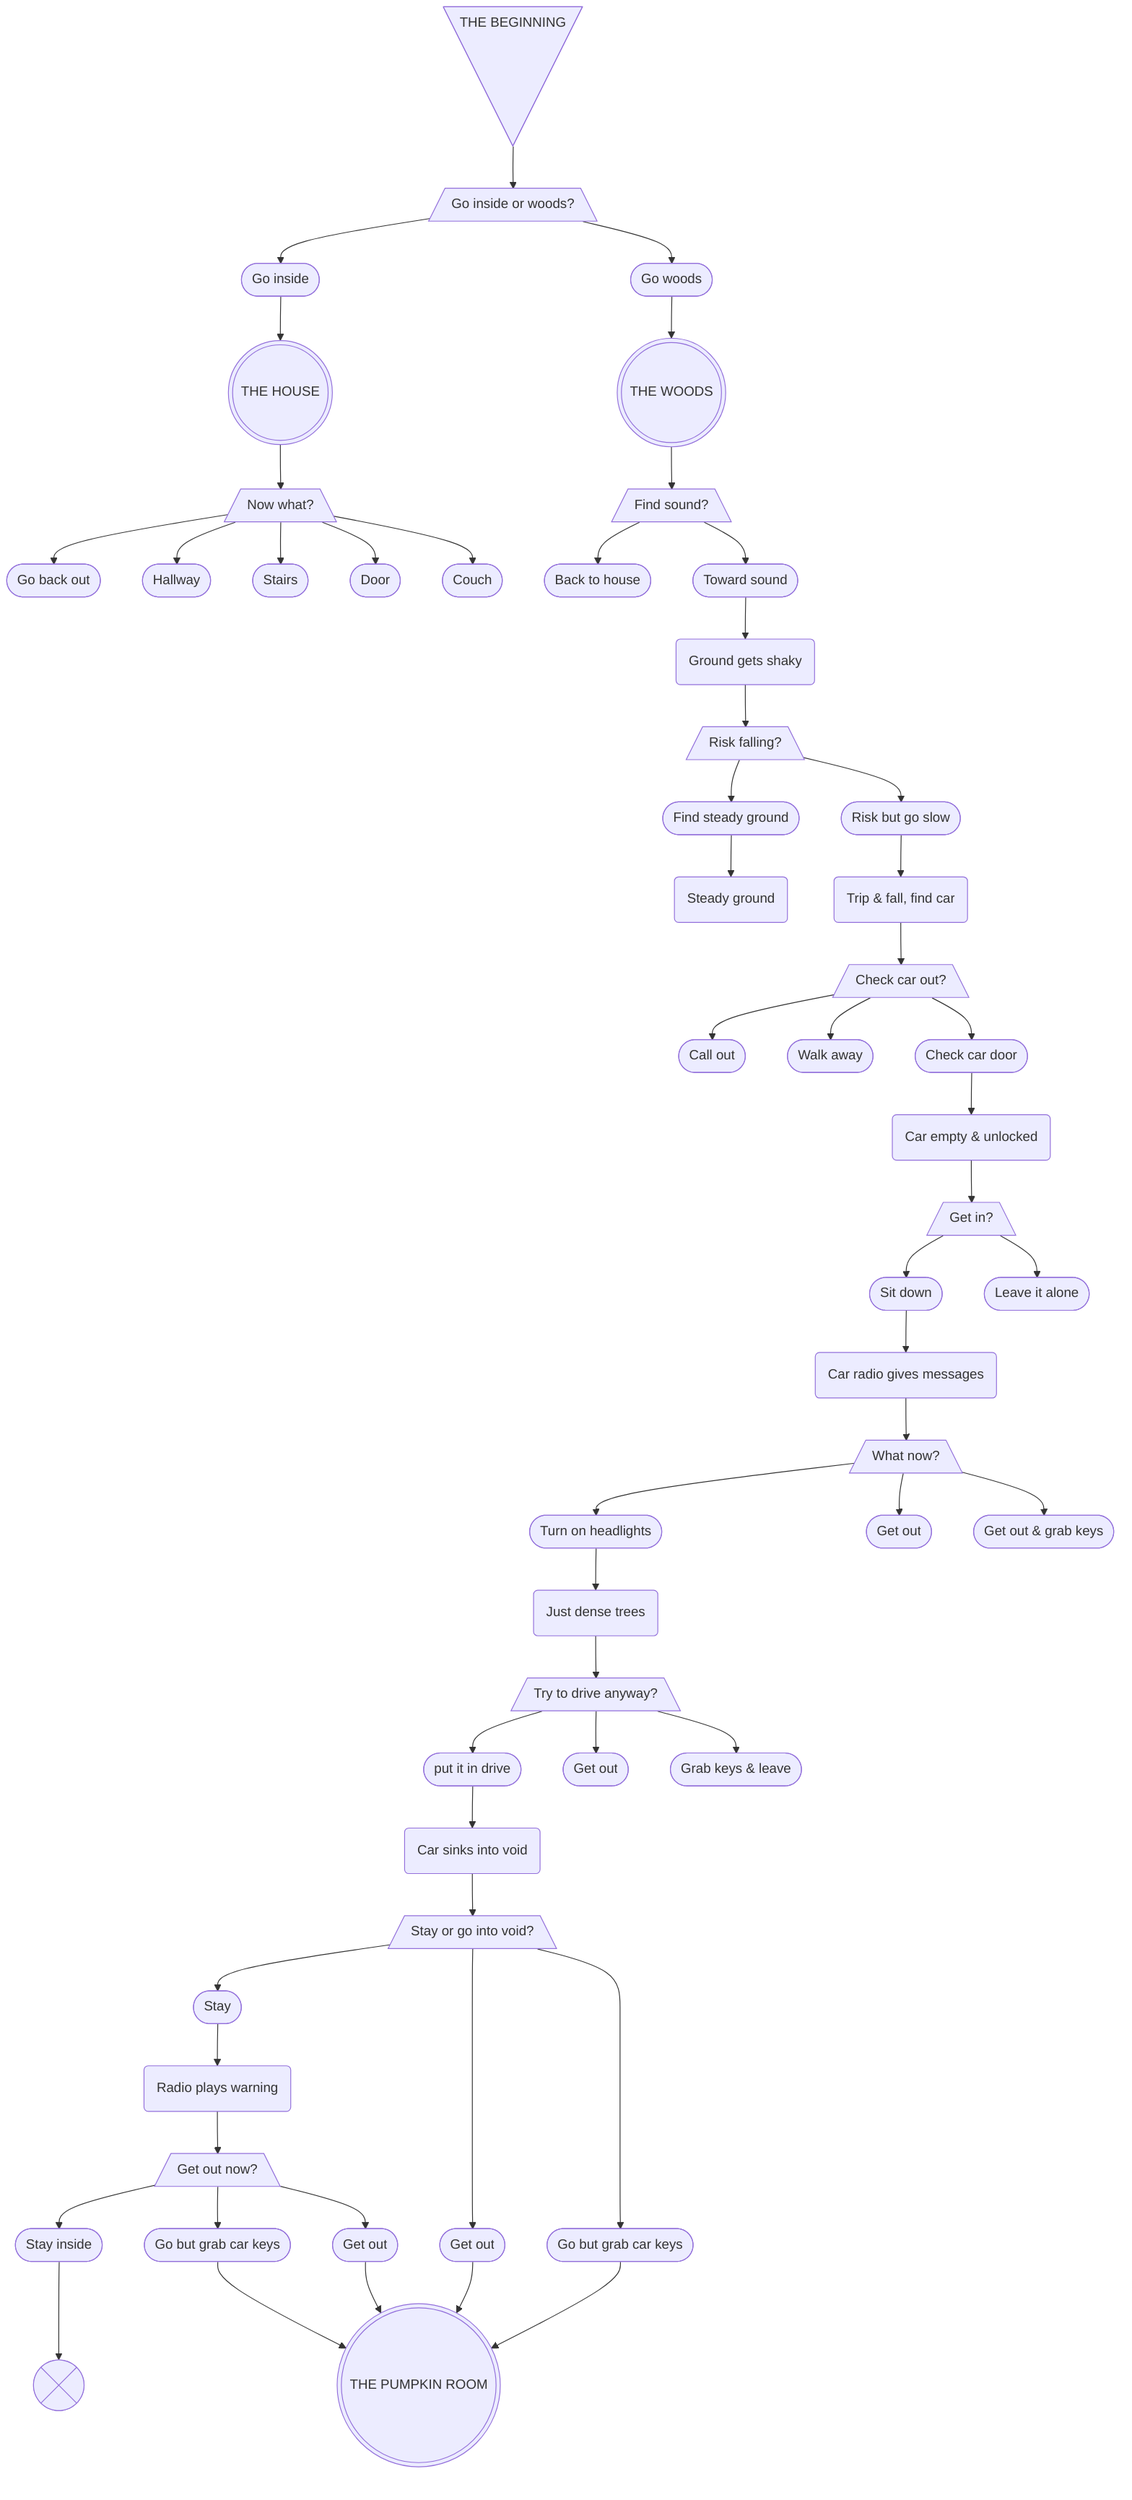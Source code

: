 flowchart TD
    S1-->   Q1-->   C1-->   S2
            Q1-->   C2-->   S3-->   Q3-->   C9
                                    Q3-->   C8--> S4                                                     
    S4
    S2-->   Q2-->   C3
            Q2-->   C4
            Q2-->   C5
            Q2-->   C6
            Q2-->   C7
                                    
    S4-->   Q4-->   C11-->  S6
            Q4-->   C10-->  S5
    S6
    S5-->   Q5-->   C13
            Q5-->   C14
            Q5-->   C12-->  S7
    S7-->   Q6-->   C15-->  S8 
            Q6-->   C16
    S8-->   Q7-->   C17-->  S9
            Q7-->   C18
            Q7-->   C19
    S9-->   Q8-->   C20-->  S10
            Q8-->   C21
            Q8-->   C22
    S10-->  Q9-->   C23-->  S11
            Q9-->   C24-->  S13
            Q9-->   C25-->  S13
    S11-->  Q10-->  C26-->  S12
            Q10-->  C27-->  S13
            Q10-->  C28-->  S13

%% Rough Definitions
    S1@{ shape: flip-tri, label: "THE BEGINNING" }
        Q1@{ shape: trap-b, label: "Go inside or woods?"}
            C1([Go inside])
                S2@{ shape: dbl-circ, label: "THE HOUSE"}
                    Q2@{ shape: trap-b, label: "Now what?"}
                        C3([Go back out])
                        C4([Hallway])
                        C5([Stairs])
                        C6([Door])
                        C7([Couch])
            C2([Go woods])
                S3@{ shape: dbl-circ, label: "THE WOODS"}
                    Q3@{ shape: trap-b, label: "Find sound?"}
                        C9([Back to house])
                        C8([Toward sound])
                            S4(Ground gets shaky)
                                Q4@{ shape: trap-b, label: "Risk falling?"}
                                    C11([Find steady ground])
                                        S6(Steady ground)
                                    C10([Risk but go slow])
                                        S5(Trip & fall, find car)
                                            Q5@{ shape: trap-b, label: "Check car out?"}
                                                C13([Call out])
                                                C14([Walk away])
                                                C12([Check car door])
                                                    S7(Car empty & unlocked)
                                                        Q6@{ shape: trap-b, label: "Get in?"}
                                                            C16([Leave it alone])
                                                            C15([Sit down])
                                                                S8(Car radio gives messages)
                                                                    Q7@{ shape: trap-b, label: "What now?"}
                                                                        C18([Get out])
                                                                        C19([Get out & grab keys])
                                                                        C17([Turn on headlights])
                                                                            S9(Just dense trees)
                                                                                Q8@{ shape: trap-b, label: "Try to drive anyway?"}
                                                                                    C21([Get out])
                                                                                    C22([Grab keys & leave])
                                                                                    C20([put it in drive])
                                                                                        S10(Car sinks into void)
                                                                                            Q9@{ shape: trap-b, label: "Stay or go into void?"}
                                                                                                C25([Go but grab car keys])
                                                                                                    S13@{ shape: dbl-circ, label: "THE PUMPKIN ROOM" }
                                                                                                C24([Get out])
                                                                                                    S13
                                                                                                C23([Stay])
                                                                                                    S11(Radio plays warning)
                                                                                                        Q10@{ shape: trap-b, label: "Get out now?"}
                                                                                                            C28([Get out])
                                                                                                                S13
                                                                                                            C27([Go but grab car keys])
                                                                                                                S13
                                                                                                            C26([Stay inside])
                                                                                                                S12@{ shape: cross-circ }

%% DESIGN KEY
%% QUESTION Q_@{ shape: trap-b, label: "_"}
%% CHOICE C_([_])
%% STORYPART S_()
%% STORYPART - MAJOR LOCATION S_@{ shape: dbl-circ, label: "_"}
%% STORYPART - DEAD END S_@{ shape: cross-circ }